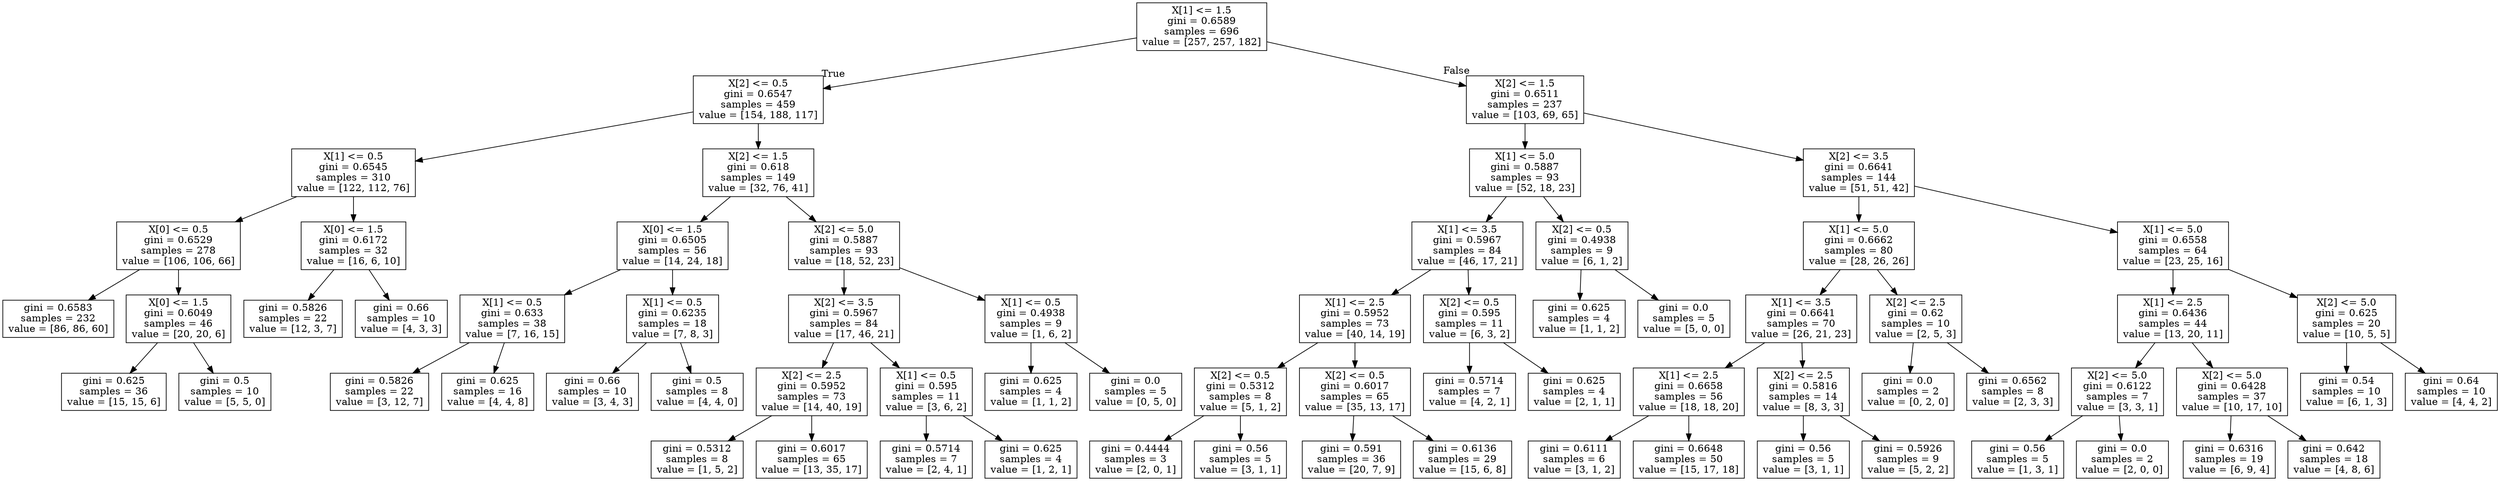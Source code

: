 digraph Tree {
node [shape=box] ;
0 [label="X[1] <= 1.5\ngini = 0.6589\nsamples = 696\nvalue = [257, 257, 182]"] ;
1 [label="X[2] <= 0.5\ngini = 0.6547\nsamples = 459\nvalue = [154, 188, 117]"] ;
0 -> 1 [labeldistance=2.5, labelangle=45, headlabel="True"] ;
2 [label="X[1] <= 0.5\ngini = 0.6545\nsamples = 310\nvalue = [122, 112, 76]"] ;
1 -> 2 ;
3 [label="X[0] <= 0.5\ngini = 0.6529\nsamples = 278\nvalue = [106, 106, 66]"] ;
2 -> 3 ;
4 [label="gini = 0.6583\nsamples = 232\nvalue = [86, 86, 60]"] ;
3 -> 4 ;
5 [label="X[0] <= 1.5\ngini = 0.6049\nsamples = 46\nvalue = [20, 20, 6]"] ;
3 -> 5 ;
6 [label="gini = 0.625\nsamples = 36\nvalue = [15, 15, 6]"] ;
5 -> 6 ;
7 [label="gini = 0.5\nsamples = 10\nvalue = [5, 5, 0]"] ;
5 -> 7 ;
8 [label="X[0] <= 1.5\ngini = 0.6172\nsamples = 32\nvalue = [16, 6, 10]"] ;
2 -> 8 ;
9 [label="gini = 0.5826\nsamples = 22\nvalue = [12, 3, 7]"] ;
8 -> 9 ;
10 [label="gini = 0.66\nsamples = 10\nvalue = [4, 3, 3]"] ;
8 -> 10 ;
11 [label="X[2] <= 1.5\ngini = 0.618\nsamples = 149\nvalue = [32, 76, 41]"] ;
1 -> 11 ;
12 [label="X[0] <= 1.5\ngini = 0.6505\nsamples = 56\nvalue = [14, 24, 18]"] ;
11 -> 12 ;
13 [label="X[1] <= 0.5\ngini = 0.633\nsamples = 38\nvalue = [7, 16, 15]"] ;
12 -> 13 ;
14 [label="gini = 0.5826\nsamples = 22\nvalue = [3, 12, 7]"] ;
13 -> 14 ;
15 [label="gini = 0.625\nsamples = 16\nvalue = [4, 4, 8]"] ;
13 -> 15 ;
16 [label="X[1] <= 0.5\ngini = 0.6235\nsamples = 18\nvalue = [7, 8, 3]"] ;
12 -> 16 ;
17 [label="gini = 0.66\nsamples = 10\nvalue = [3, 4, 3]"] ;
16 -> 17 ;
18 [label="gini = 0.5\nsamples = 8\nvalue = [4, 4, 0]"] ;
16 -> 18 ;
19 [label="X[2] <= 5.0\ngini = 0.5887\nsamples = 93\nvalue = [18, 52, 23]"] ;
11 -> 19 ;
20 [label="X[2] <= 3.5\ngini = 0.5967\nsamples = 84\nvalue = [17, 46, 21]"] ;
19 -> 20 ;
21 [label="X[2] <= 2.5\ngini = 0.5952\nsamples = 73\nvalue = [14, 40, 19]"] ;
20 -> 21 ;
22 [label="gini = 0.5312\nsamples = 8\nvalue = [1, 5, 2]"] ;
21 -> 22 ;
23 [label="gini = 0.6017\nsamples = 65\nvalue = [13, 35, 17]"] ;
21 -> 23 ;
24 [label="X[1] <= 0.5\ngini = 0.595\nsamples = 11\nvalue = [3, 6, 2]"] ;
20 -> 24 ;
25 [label="gini = 0.5714\nsamples = 7\nvalue = [2, 4, 1]"] ;
24 -> 25 ;
26 [label="gini = 0.625\nsamples = 4\nvalue = [1, 2, 1]"] ;
24 -> 26 ;
27 [label="X[1] <= 0.5\ngini = 0.4938\nsamples = 9\nvalue = [1, 6, 2]"] ;
19 -> 27 ;
28 [label="gini = 0.625\nsamples = 4\nvalue = [1, 1, 2]"] ;
27 -> 28 ;
29 [label="gini = 0.0\nsamples = 5\nvalue = [0, 5, 0]"] ;
27 -> 29 ;
30 [label="X[2] <= 1.5\ngini = 0.6511\nsamples = 237\nvalue = [103, 69, 65]"] ;
0 -> 30 [labeldistance=2.5, labelangle=-45, headlabel="False"] ;
31 [label="X[1] <= 5.0\ngini = 0.5887\nsamples = 93\nvalue = [52, 18, 23]"] ;
30 -> 31 ;
32 [label="X[1] <= 3.5\ngini = 0.5967\nsamples = 84\nvalue = [46, 17, 21]"] ;
31 -> 32 ;
33 [label="X[1] <= 2.5\ngini = 0.5952\nsamples = 73\nvalue = [40, 14, 19]"] ;
32 -> 33 ;
34 [label="X[2] <= 0.5\ngini = 0.5312\nsamples = 8\nvalue = [5, 1, 2]"] ;
33 -> 34 ;
35 [label="gini = 0.4444\nsamples = 3\nvalue = [2, 0, 1]"] ;
34 -> 35 ;
36 [label="gini = 0.56\nsamples = 5\nvalue = [3, 1, 1]"] ;
34 -> 36 ;
37 [label="X[2] <= 0.5\ngini = 0.6017\nsamples = 65\nvalue = [35, 13, 17]"] ;
33 -> 37 ;
38 [label="gini = 0.591\nsamples = 36\nvalue = [20, 7, 9]"] ;
37 -> 38 ;
39 [label="gini = 0.6136\nsamples = 29\nvalue = [15, 6, 8]"] ;
37 -> 39 ;
40 [label="X[2] <= 0.5\ngini = 0.595\nsamples = 11\nvalue = [6, 3, 2]"] ;
32 -> 40 ;
41 [label="gini = 0.5714\nsamples = 7\nvalue = [4, 2, 1]"] ;
40 -> 41 ;
42 [label="gini = 0.625\nsamples = 4\nvalue = [2, 1, 1]"] ;
40 -> 42 ;
43 [label="X[2] <= 0.5\ngini = 0.4938\nsamples = 9\nvalue = [6, 1, 2]"] ;
31 -> 43 ;
44 [label="gini = 0.625\nsamples = 4\nvalue = [1, 1, 2]"] ;
43 -> 44 ;
45 [label="gini = 0.0\nsamples = 5\nvalue = [5, 0, 0]"] ;
43 -> 45 ;
46 [label="X[2] <= 3.5\ngini = 0.6641\nsamples = 144\nvalue = [51, 51, 42]"] ;
30 -> 46 ;
47 [label="X[1] <= 5.0\ngini = 0.6662\nsamples = 80\nvalue = [28, 26, 26]"] ;
46 -> 47 ;
48 [label="X[1] <= 3.5\ngini = 0.6641\nsamples = 70\nvalue = [26, 21, 23]"] ;
47 -> 48 ;
49 [label="X[1] <= 2.5\ngini = 0.6658\nsamples = 56\nvalue = [18, 18, 20]"] ;
48 -> 49 ;
50 [label="gini = 0.6111\nsamples = 6\nvalue = [3, 1, 2]"] ;
49 -> 50 ;
51 [label="gini = 0.6648\nsamples = 50\nvalue = [15, 17, 18]"] ;
49 -> 51 ;
52 [label="X[2] <= 2.5\ngini = 0.5816\nsamples = 14\nvalue = [8, 3, 3]"] ;
48 -> 52 ;
53 [label="gini = 0.56\nsamples = 5\nvalue = [3, 1, 1]"] ;
52 -> 53 ;
54 [label="gini = 0.5926\nsamples = 9\nvalue = [5, 2, 2]"] ;
52 -> 54 ;
55 [label="X[2] <= 2.5\ngini = 0.62\nsamples = 10\nvalue = [2, 5, 3]"] ;
47 -> 55 ;
56 [label="gini = 0.0\nsamples = 2\nvalue = [0, 2, 0]"] ;
55 -> 56 ;
57 [label="gini = 0.6562\nsamples = 8\nvalue = [2, 3, 3]"] ;
55 -> 57 ;
58 [label="X[1] <= 5.0\ngini = 0.6558\nsamples = 64\nvalue = [23, 25, 16]"] ;
46 -> 58 ;
59 [label="X[1] <= 2.5\ngini = 0.6436\nsamples = 44\nvalue = [13, 20, 11]"] ;
58 -> 59 ;
60 [label="X[2] <= 5.0\ngini = 0.6122\nsamples = 7\nvalue = [3, 3, 1]"] ;
59 -> 60 ;
61 [label="gini = 0.56\nsamples = 5\nvalue = [1, 3, 1]"] ;
60 -> 61 ;
62 [label="gini = 0.0\nsamples = 2\nvalue = [2, 0, 0]"] ;
60 -> 62 ;
63 [label="X[2] <= 5.0\ngini = 0.6428\nsamples = 37\nvalue = [10, 17, 10]"] ;
59 -> 63 ;
64 [label="gini = 0.6316\nsamples = 19\nvalue = [6, 9, 4]"] ;
63 -> 64 ;
65 [label="gini = 0.642\nsamples = 18\nvalue = [4, 8, 6]"] ;
63 -> 65 ;
66 [label="X[2] <= 5.0\ngini = 0.625\nsamples = 20\nvalue = [10, 5, 5]"] ;
58 -> 66 ;
67 [label="gini = 0.54\nsamples = 10\nvalue = [6, 1, 3]"] ;
66 -> 67 ;
68 [label="gini = 0.64\nsamples = 10\nvalue = [4, 4, 2]"] ;
66 -> 68 ;
}